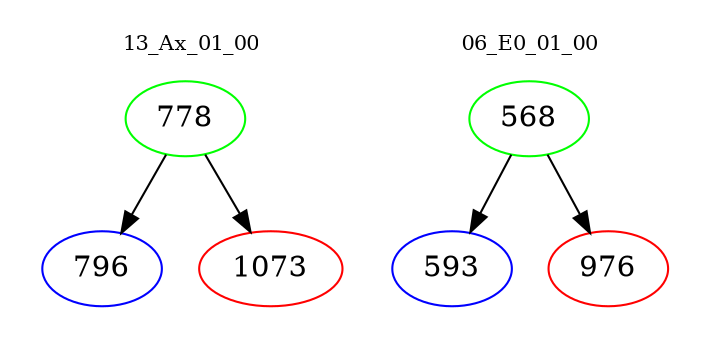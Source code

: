 digraph{
subgraph cluster_0 {
color = white
label = "13_Ax_01_00";
fontsize=10;
T0_778 [label="778", color="green"]
T0_778 -> T0_796 [color="black"]
T0_796 [label="796", color="blue"]
T0_778 -> T0_1073 [color="black"]
T0_1073 [label="1073", color="red"]
}
subgraph cluster_1 {
color = white
label = "06_E0_01_00";
fontsize=10;
T1_568 [label="568", color="green"]
T1_568 -> T1_593 [color="black"]
T1_593 [label="593", color="blue"]
T1_568 -> T1_976 [color="black"]
T1_976 [label="976", color="red"]
}
}
